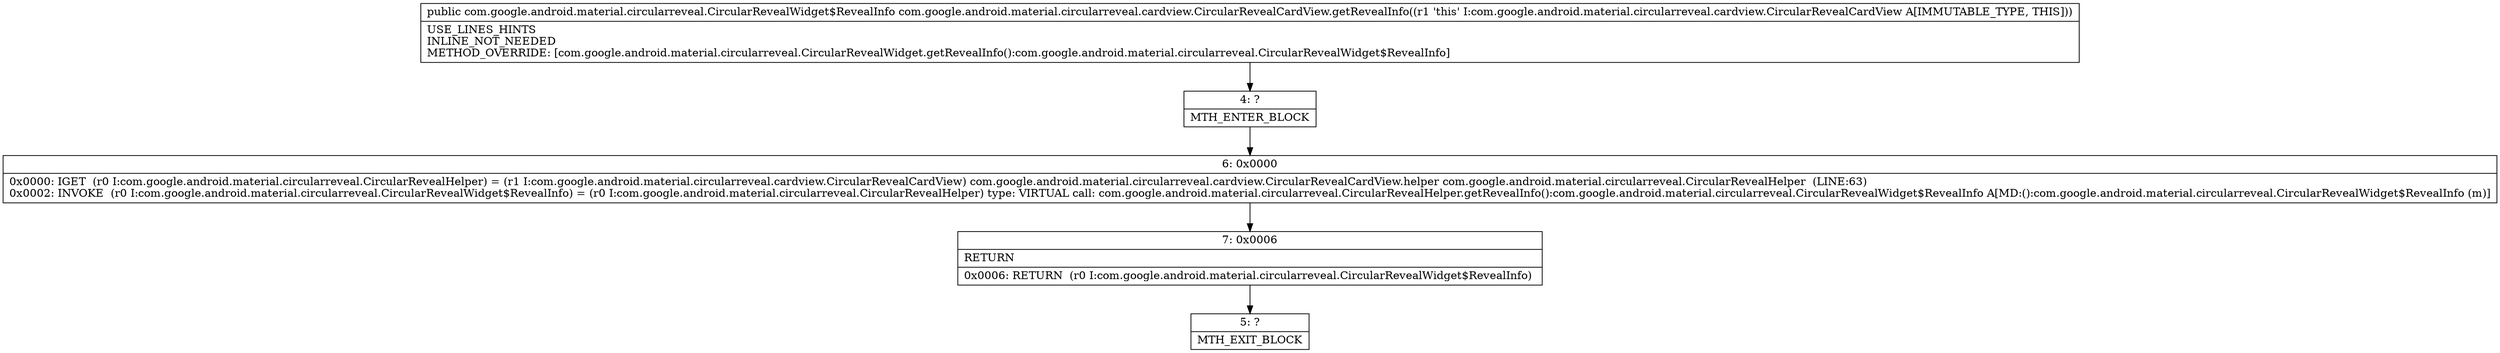 digraph "CFG forcom.google.android.material.circularreveal.cardview.CircularRevealCardView.getRevealInfo()Lcom\/google\/android\/material\/circularreveal\/CircularRevealWidget$RevealInfo;" {
Node_4 [shape=record,label="{4\:\ ?|MTH_ENTER_BLOCK\l}"];
Node_6 [shape=record,label="{6\:\ 0x0000|0x0000: IGET  (r0 I:com.google.android.material.circularreveal.CircularRevealHelper) = (r1 I:com.google.android.material.circularreveal.cardview.CircularRevealCardView) com.google.android.material.circularreveal.cardview.CircularRevealCardView.helper com.google.android.material.circularreveal.CircularRevealHelper  (LINE:63)\l0x0002: INVOKE  (r0 I:com.google.android.material.circularreveal.CircularRevealWidget$RevealInfo) = (r0 I:com.google.android.material.circularreveal.CircularRevealHelper) type: VIRTUAL call: com.google.android.material.circularreveal.CircularRevealHelper.getRevealInfo():com.google.android.material.circularreveal.CircularRevealWidget$RevealInfo A[MD:():com.google.android.material.circularreveal.CircularRevealWidget$RevealInfo (m)]\l}"];
Node_7 [shape=record,label="{7\:\ 0x0006|RETURN\l|0x0006: RETURN  (r0 I:com.google.android.material.circularreveal.CircularRevealWidget$RevealInfo) \l}"];
Node_5 [shape=record,label="{5\:\ ?|MTH_EXIT_BLOCK\l}"];
MethodNode[shape=record,label="{public com.google.android.material.circularreveal.CircularRevealWidget$RevealInfo com.google.android.material.circularreveal.cardview.CircularRevealCardView.getRevealInfo((r1 'this' I:com.google.android.material.circularreveal.cardview.CircularRevealCardView A[IMMUTABLE_TYPE, THIS]))  | USE_LINES_HINTS\lINLINE_NOT_NEEDED\lMETHOD_OVERRIDE: [com.google.android.material.circularreveal.CircularRevealWidget.getRevealInfo():com.google.android.material.circularreveal.CircularRevealWidget$RevealInfo]\l}"];
MethodNode -> Node_4;Node_4 -> Node_6;
Node_6 -> Node_7;
Node_7 -> Node_5;
}

